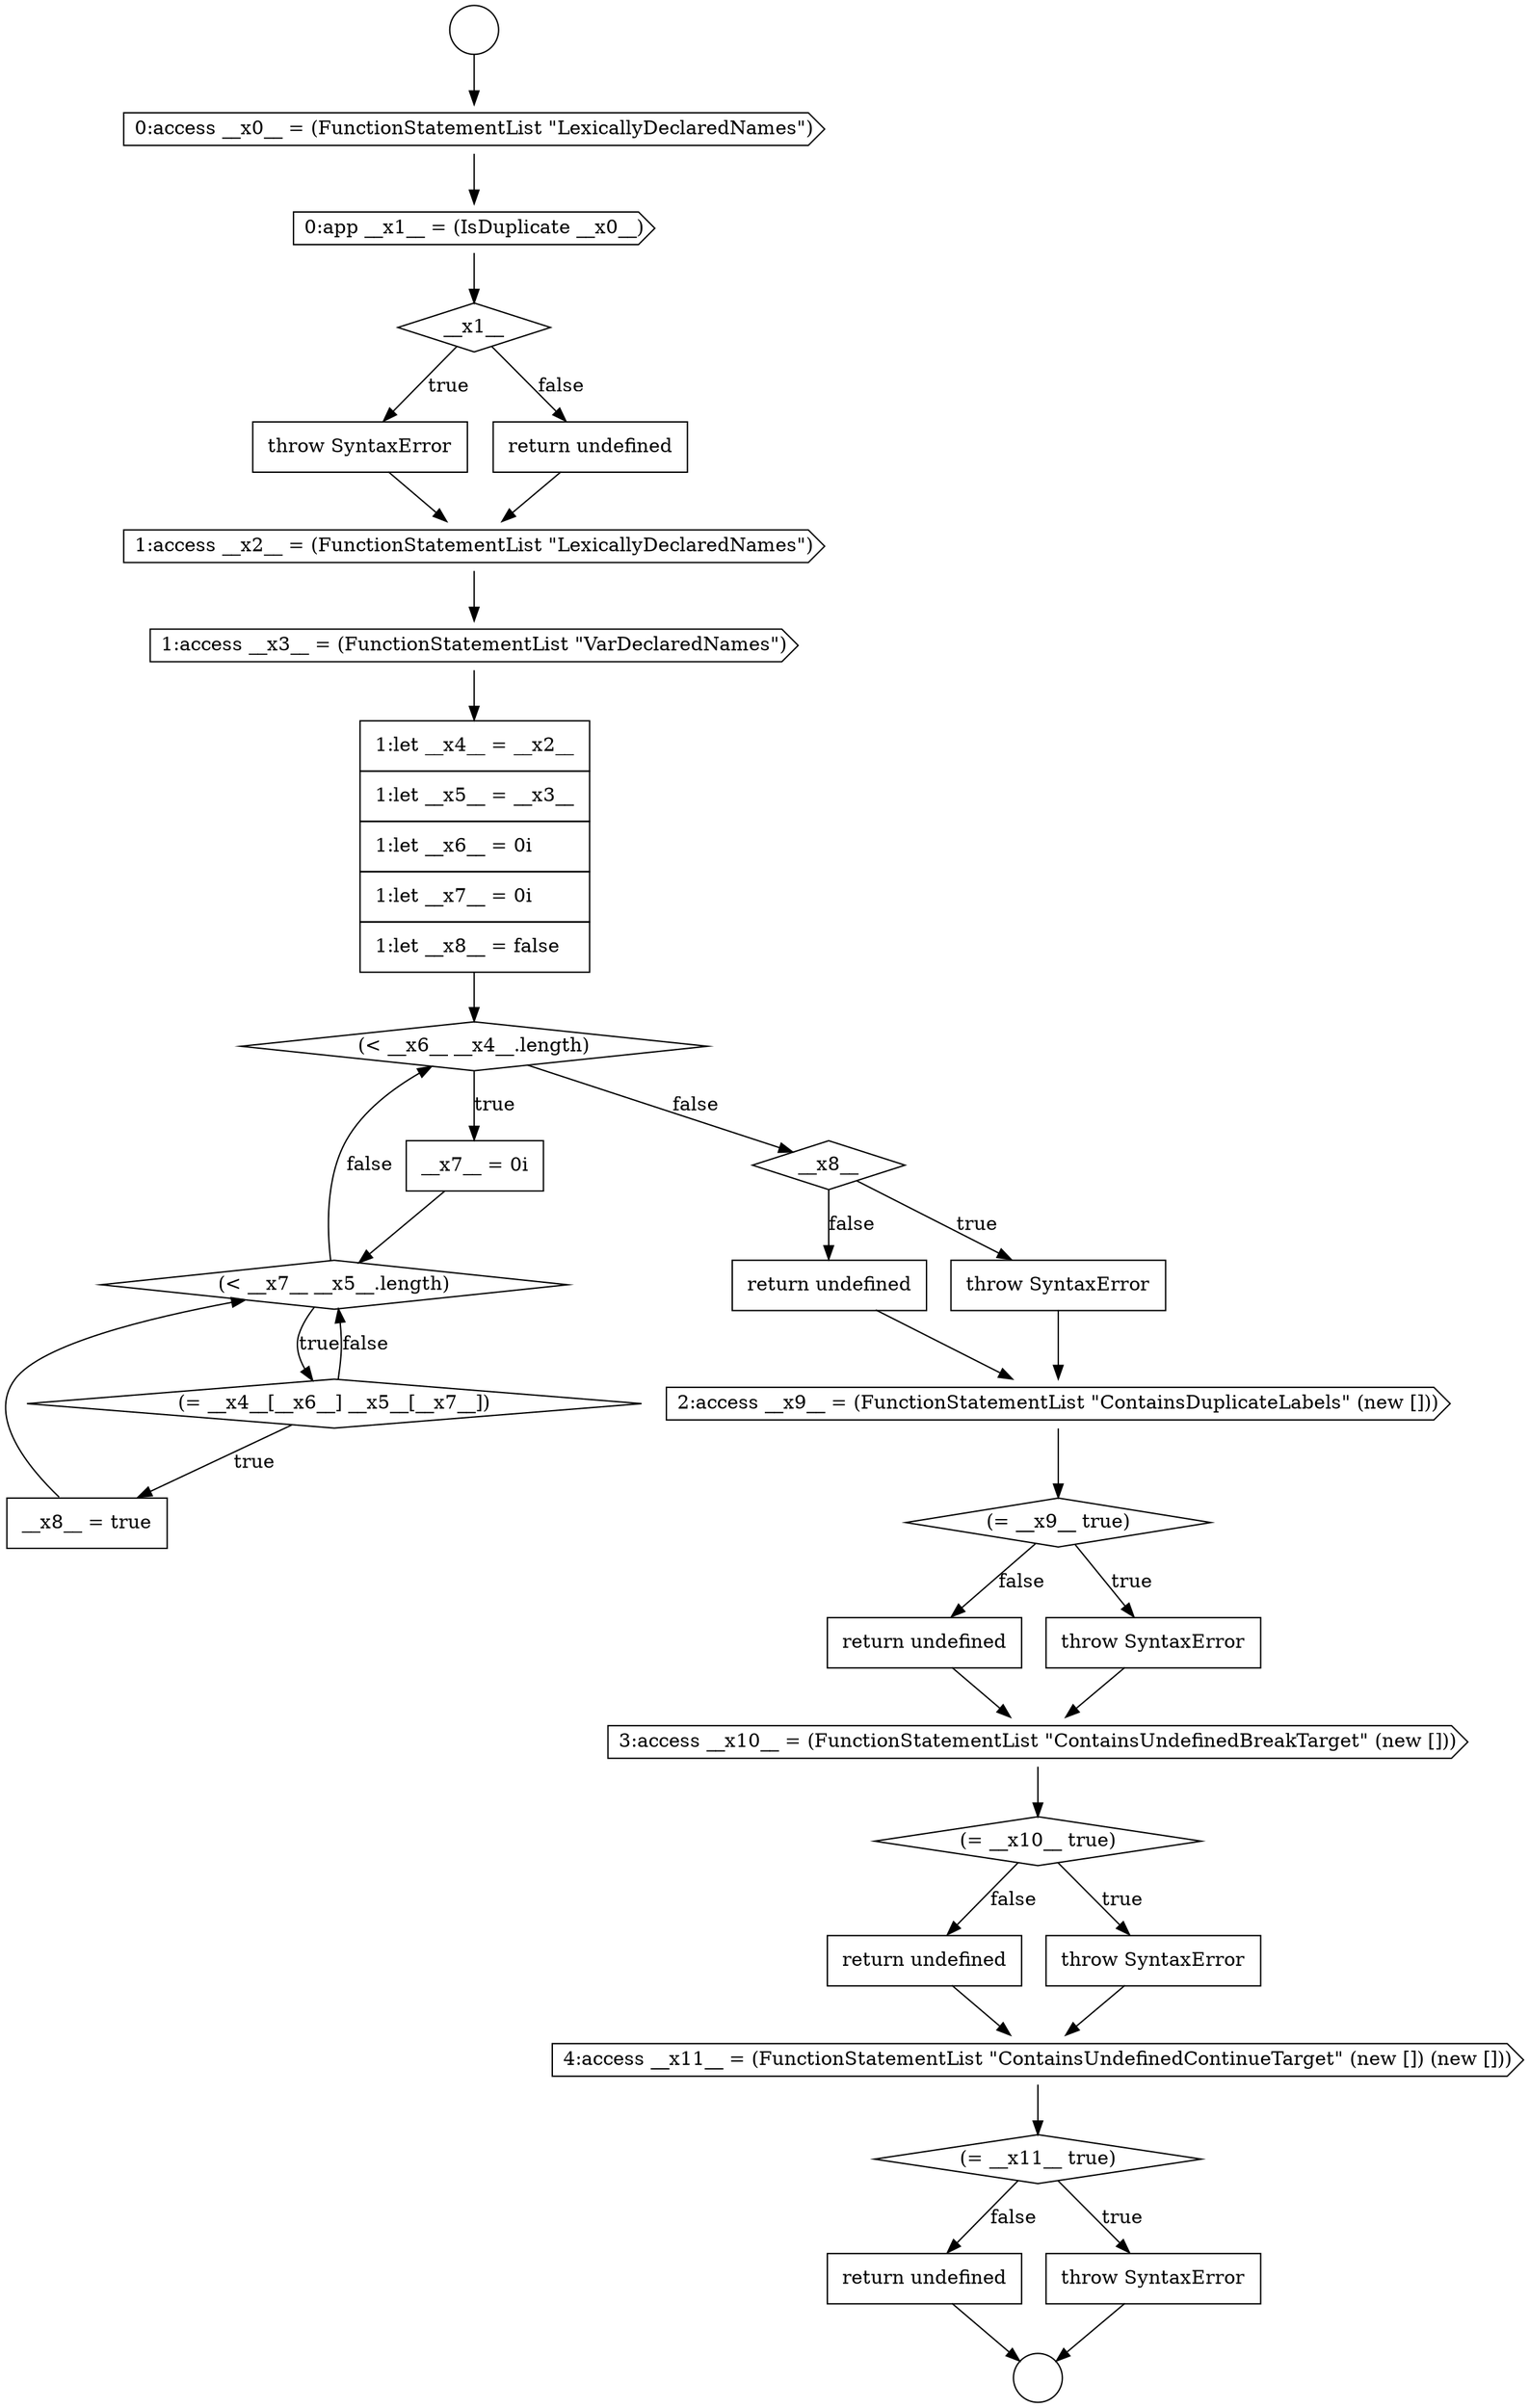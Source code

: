 digraph {
  node19621 [shape=none, margin=0, label=<<font color="black">
    <table border="0" cellborder="1" cellspacing="0" cellpadding="10">
      <tr><td align="left">return undefined</td></tr>
    </table>
  </font>> color="black" fillcolor="white" style=filled]
  node19604 [shape=diamond, label=<<font color="black">(&lt; __x7__ __x5__.length)</font>> color="black" fillcolor="white" style=filled]
  node19608 [shape=none, margin=0, label=<<font color="black">
    <table border="0" cellborder="1" cellspacing="0" cellpadding="10">
      <tr><td align="left">throw SyntaxError</td></tr>
    </table>
  </font>> color="black" fillcolor="white" style=filled]
  node19615 [shape=diamond, label=<<font color="black">(= __x10__ true)</font>> color="black" fillcolor="white" style=filled]
  node19607 [shape=diamond, label=<<font color="black">__x8__</font>> color="black" fillcolor="white" style=filled]
  node19606 [shape=none, margin=0, label=<<font color="black">
    <table border="0" cellborder="1" cellspacing="0" cellpadding="10">
      <tr><td align="left">__x8__ = true</td></tr>
    </table>
  </font>> color="black" fillcolor="white" style=filled]
  node19602 [shape=diamond, label=<<font color="black">(&lt; __x6__ __x4__.length)</font>> color="black" fillcolor="white" style=filled]
  node19619 [shape=diamond, label=<<font color="black">(= __x11__ true)</font>> color="black" fillcolor="white" style=filled]
  node19613 [shape=none, margin=0, label=<<font color="black">
    <table border="0" cellborder="1" cellspacing="0" cellpadding="10">
      <tr><td align="left">return undefined</td></tr>
    </table>
  </font>> color="black" fillcolor="white" style=filled]
  node19610 [shape=cds, label=<<font color="black">2:access __x9__ = (FunctionStatementList &quot;ContainsDuplicateLabels&quot; (new []))</font>> color="black" fillcolor="white" style=filled]
  node19593 [shape=circle label=" " color="black" fillcolor="white" style=filled]
  node19601 [shape=none, margin=0, label=<<font color="black">
    <table border="0" cellborder="1" cellspacing="0" cellpadding="10">
      <tr><td align="left">1:let __x4__ = __x2__</td></tr>
      <tr><td align="left">1:let __x5__ = __x3__</td></tr>
      <tr><td align="left">1:let __x6__ = 0i</td></tr>
      <tr><td align="left">1:let __x7__ = 0i</td></tr>
      <tr><td align="left">1:let __x8__ = false</td></tr>
    </table>
  </font>> color="black" fillcolor="white" style=filled]
  node19614 [shape=cds, label=<<font color="black">3:access __x10__ = (FunctionStatementList &quot;ContainsUndefinedBreakTarget&quot; (new []))</font>> color="black" fillcolor="white" style=filled]
  node19597 [shape=none, margin=0, label=<<font color="black">
    <table border="0" cellborder="1" cellspacing="0" cellpadding="10">
      <tr><td align="left">throw SyntaxError</td></tr>
    </table>
  </font>> color="black" fillcolor="white" style=filled]
  node19594 [shape=cds, label=<<font color="black">0:access __x0__ = (FunctionStatementList &quot;LexicallyDeclaredNames&quot;)</font>> color="black" fillcolor="white" style=filled]
  node19611 [shape=diamond, label=<<font color="black">(= __x9__ true)</font>> color="black" fillcolor="white" style=filled]
  node19598 [shape=none, margin=0, label=<<font color="black">
    <table border="0" cellborder="1" cellspacing="0" cellpadding="10">
      <tr><td align="left">return undefined</td></tr>
    </table>
  </font>> color="black" fillcolor="white" style=filled]
  node19617 [shape=none, margin=0, label=<<font color="black">
    <table border="0" cellborder="1" cellspacing="0" cellpadding="10">
      <tr><td align="left">return undefined</td></tr>
    </table>
  </font>> color="black" fillcolor="white" style=filled]
  node19595 [shape=cds, label=<<font color="black">0:app __x1__ = (IsDuplicate __x0__)</font>> color="black" fillcolor="white" style=filled]
  node19612 [shape=none, margin=0, label=<<font color="black">
    <table border="0" cellborder="1" cellspacing="0" cellpadding="10">
      <tr><td align="left">throw SyntaxError</td></tr>
    </table>
  </font>> color="black" fillcolor="white" style=filled]
  node19620 [shape=none, margin=0, label=<<font color="black">
    <table border="0" cellborder="1" cellspacing="0" cellpadding="10">
      <tr><td align="left">throw SyntaxError</td></tr>
    </table>
  </font>> color="black" fillcolor="white" style=filled]
  node19603 [shape=none, margin=0, label=<<font color="black">
    <table border="0" cellborder="1" cellspacing="0" cellpadding="10">
      <tr><td align="left">__x7__ = 0i</td></tr>
    </table>
  </font>> color="black" fillcolor="white" style=filled]
  node19596 [shape=diamond, label=<<font color="black">__x1__</font>> color="black" fillcolor="white" style=filled]
  node19609 [shape=none, margin=0, label=<<font color="black">
    <table border="0" cellborder="1" cellspacing="0" cellpadding="10">
      <tr><td align="left">return undefined</td></tr>
    </table>
  </font>> color="black" fillcolor="white" style=filled]
  node19616 [shape=none, margin=0, label=<<font color="black">
    <table border="0" cellborder="1" cellspacing="0" cellpadding="10">
      <tr><td align="left">throw SyntaxError</td></tr>
    </table>
  </font>> color="black" fillcolor="white" style=filled]
  node19599 [shape=cds, label=<<font color="black">1:access __x2__ = (FunctionStatementList &quot;LexicallyDeclaredNames&quot;)</font>> color="black" fillcolor="white" style=filled]
  node19600 [shape=cds, label=<<font color="black">1:access __x3__ = (FunctionStatementList &quot;VarDeclaredNames&quot;)</font>> color="black" fillcolor="white" style=filled]
  node19605 [shape=diamond, label=<<font color="black">(= __x4__[__x6__] __x5__[__x7__])</font>> color="black" fillcolor="white" style=filled]
  node19618 [shape=cds, label=<<font color="black">4:access __x11__ = (FunctionStatementList &quot;ContainsUndefinedContinueTarget&quot; (new []) (new []))</font>> color="black" fillcolor="white" style=filled]
  node19592 [shape=circle label=" " color="black" fillcolor="white" style=filled]
  node19606 -> node19604 [ color="black"]
  node19604 -> node19605 [label=<<font color="black">true</font>> color="black"]
  node19604 -> node19602 [label=<<font color="black">false</font>> color="black"]
  node19620 -> node19593 [ color="black"]
  node19618 -> node19619 [ color="black"]
  node19617 -> node19618 [ color="black"]
  node19613 -> node19614 [ color="black"]
  node19599 -> node19600 [ color="black"]
  node19609 -> node19610 [ color="black"]
  node19597 -> node19599 [ color="black"]
  node19605 -> node19606 [label=<<font color="black">true</font>> color="black"]
  node19605 -> node19604 [label=<<font color="black">false</font>> color="black"]
  node19600 -> node19601 [ color="black"]
  node19616 -> node19618 [ color="black"]
  node19602 -> node19603 [label=<<font color="black">true</font>> color="black"]
  node19602 -> node19607 [label=<<font color="black">false</font>> color="black"]
  node19601 -> node19602 [ color="black"]
  node19596 -> node19597 [label=<<font color="black">true</font>> color="black"]
  node19596 -> node19598 [label=<<font color="black">false</font>> color="black"]
  node19608 -> node19610 [ color="black"]
  node19598 -> node19599 [ color="black"]
  node19595 -> node19596 [ color="black"]
  node19610 -> node19611 [ color="black"]
  node19621 -> node19593 [ color="black"]
  node19611 -> node19612 [label=<<font color="black">true</font>> color="black"]
  node19611 -> node19613 [label=<<font color="black">false</font>> color="black"]
  node19614 -> node19615 [ color="black"]
  node19612 -> node19614 [ color="black"]
  node19619 -> node19620 [label=<<font color="black">true</font>> color="black"]
  node19619 -> node19621 [label=<<font color="black">false</font>> color="black"]
  node19594 -> node19595 [ color="black"]
  node19603 -> node19604 [ color="black"]
  node19607 -> node19608 [label=<<font color="black">true</font>> color="black"]
  node19607 -> node19609 [label=<<font color="black">false</font>> color="black"]
  node19615 -> node19616 [label=<<font color="black">true</font>> color="black"]
  node19615 -> node19617 [label=<<font color="black">false</font>> color="black"]
  node19592 -> node19594 [ color="black"]
}
